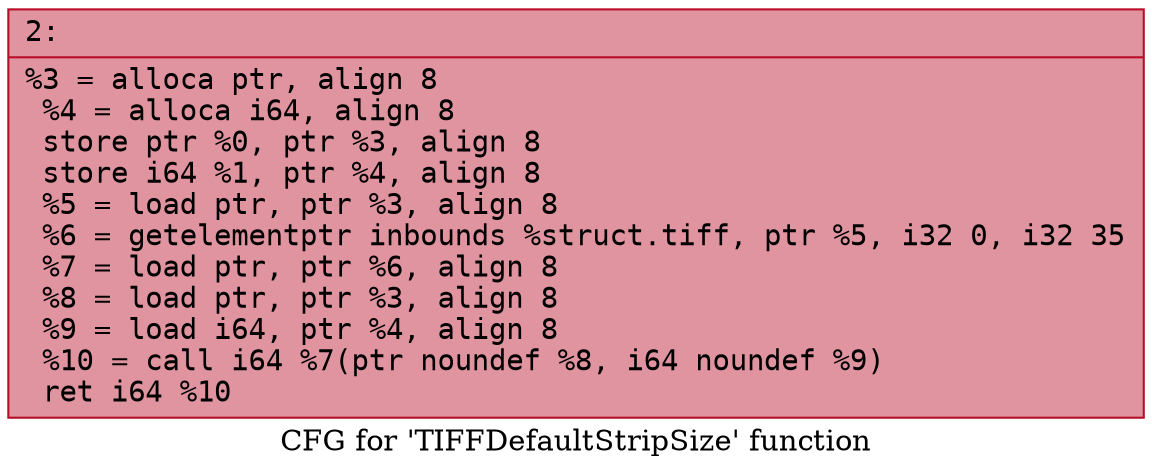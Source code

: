 digraph "CFG for 'TIFFDefaultStripSize' function" {
	label="CFG for 'TIFFDefaultStripSize' function";

	Node0x600001e1a850 [shape=record,color="#b70d28ff", style=filled, fillcolor="#b70d2870" fontname="Courier",label="{2:\l|  %3 = alloca ptr, align 8\l  %4 = alloca i64, align 8\l  store ptr %0, ptr %3, align 8\l  store i64 %1, ptr %4, align 8\l  %5 = load ptr, ptr %3, align 8\l  %6 = getelementptr inbounds %struct.tiff, ptr %5, i32 0, i32 35\l  %7 = load ptr, ptr %6, align 8\l  %8 = load ptr, ptr %3, align 8\l  %9 = load i64, ptr %4, align 8\l  %10 = call i64 %7(ptr noundef %8, i64 noundef %9)\l  ret i64 %10\l}"];
}
